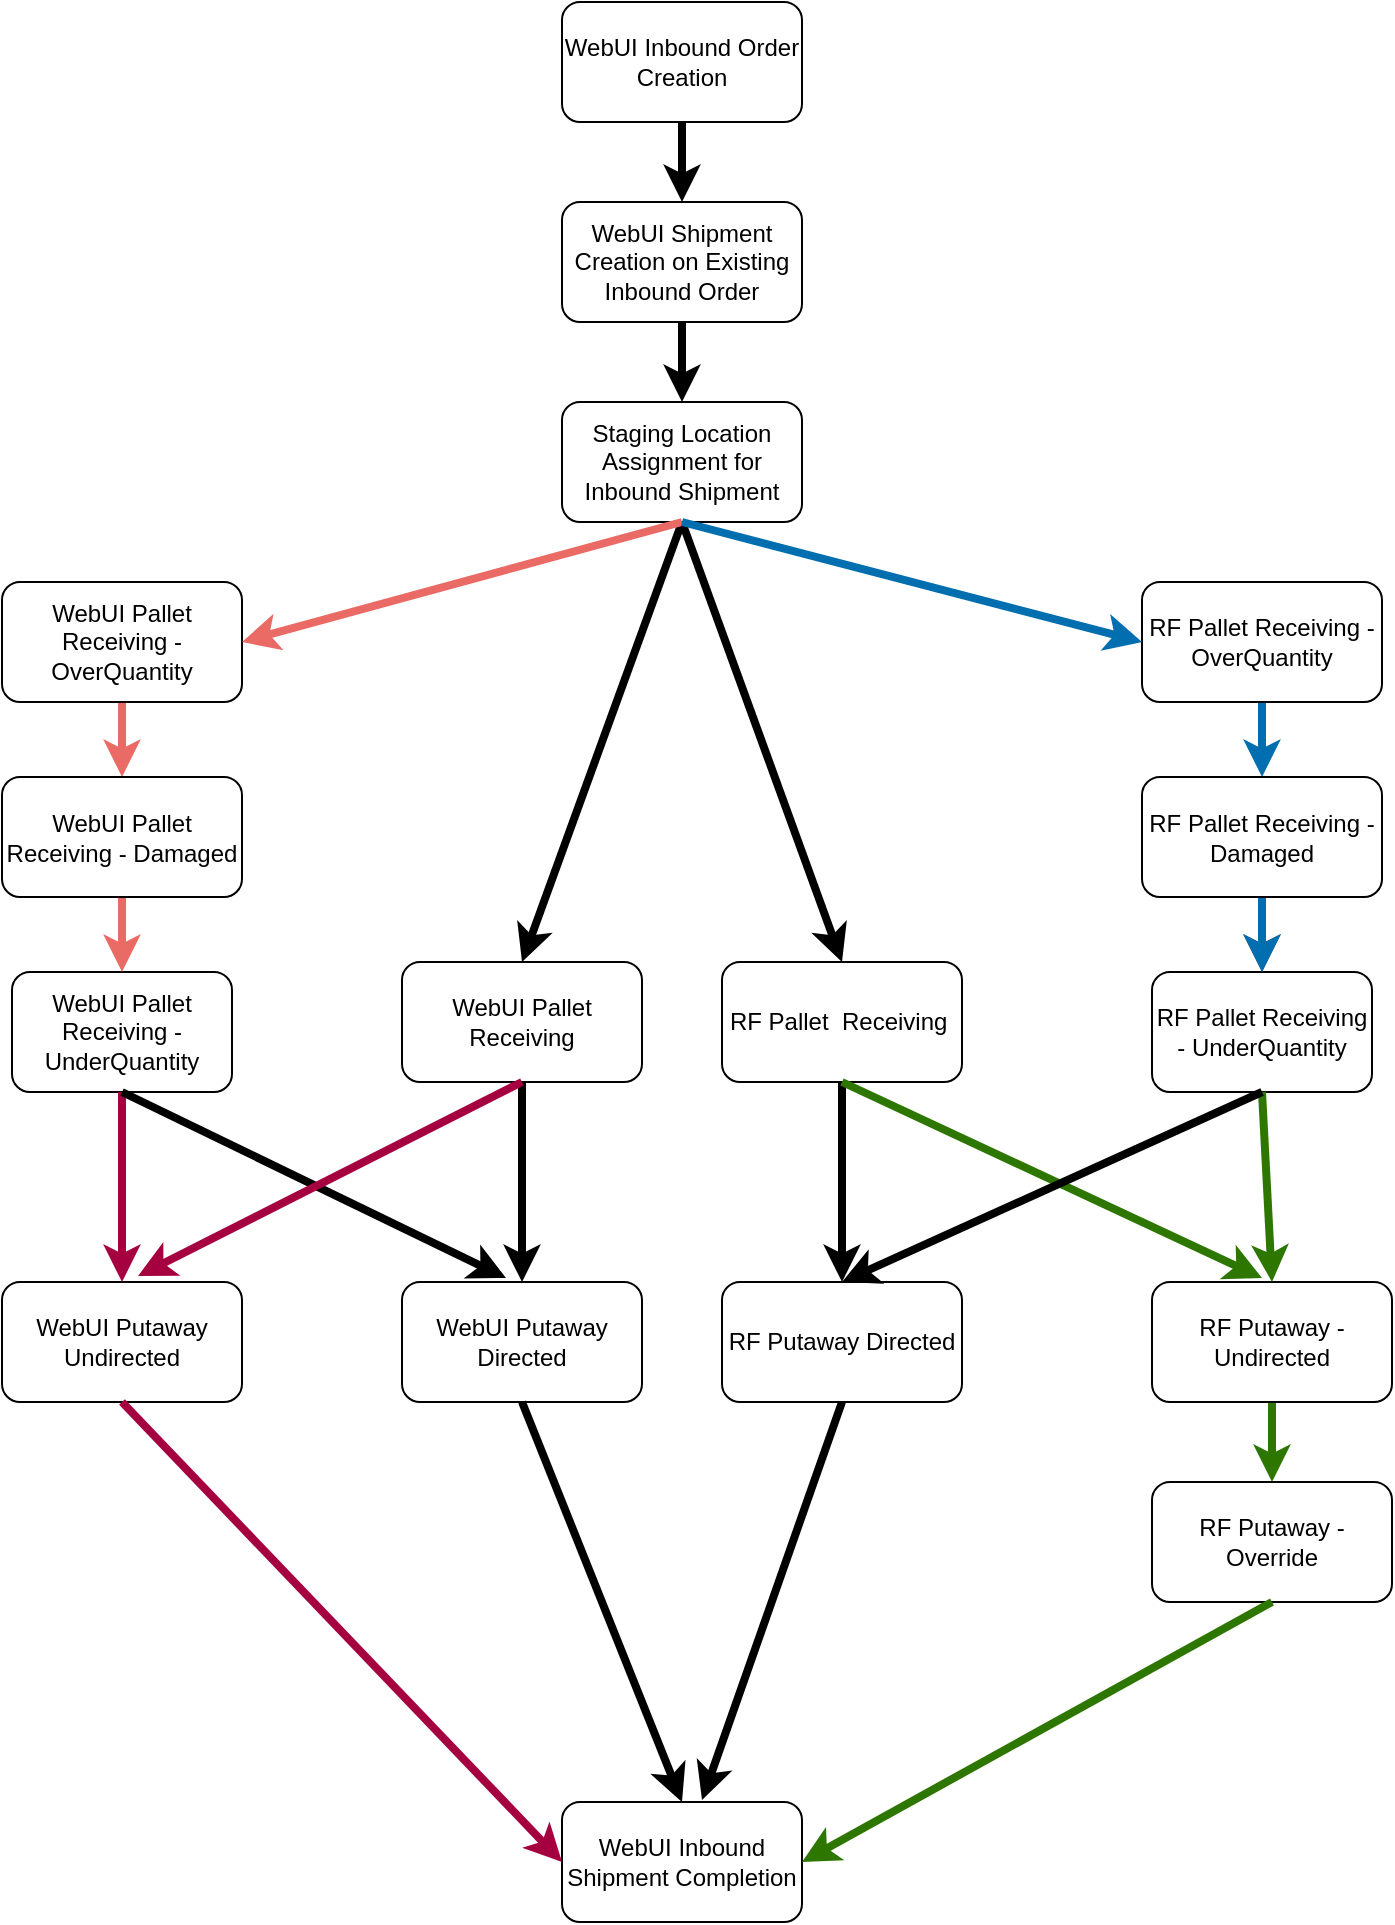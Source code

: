 <mxfile version="12.2.6" type="github" pages="1">
  <diagram id="IdHqrWxbUIfQEn7d7Ye1" name="Page-1">
    <mxGraphModel dx="2258" dy="1848" grid="1" gridSize="10" guides="1" tooltips="1" connect="1" arrows="1" fold="1" page="1" pageScale="1" pageWidth="850" pageHeight="1100" math="0" shadow="0">
      <root>
        <mxCell id="0"/>
        <mxCell id="1" parent="0"/>
        <mxCell id="5MoI0cr_Pmq36j2Hyj8P-24" style="edgeStyle=orthogonalEdgeStyle;rounded=0;orthogonalLoop=1;jettySize=auto;html=1;exitX=0.5;exitY=1;exitDx=0;exitDy=0;entryX=0.5;entryY=0;entryDx=0;entryDy=0;strokeWidth=4;" parent="1" source="5MoI0cr_Pmq36j2Hyj8P-7" target="5MoI0cr_Pmq36j2Hyj8P-15" edge="1">
          <mxGeometry relative="1" as="geometry"/>
        </mxCell>
        <UserObject label="WebUI Shipment Creation on Existing Inbound Order" link="https://jira.int.kn/browse/TCL-3" id="5MoI0cr_Pmq36j2Hyj8P-7">
          <mxCell style="rounded=1;whiteSpace=wrap;html=1;" parent="1" vertex="1">
            <mxGeometry x="200" y="-20" width="120" height="60" as="geometry"/>
          </mxCell>
        </UserObject>
        <mxCell id="5MoI0cr_Pmq36j2Hyj8P-23" style="edgeStyle=orthogonalEdgeStyle;rounded=0;orthogonalLoop=1;jettySize=auto;html=1;exitX=0.5;exitY=1;exitDx=0;exitDy=0;entryX=0.5;entryY=0;entryDx=0;entryDy=0;strokeWidth=4;" parent="1" source="5MoI0cr_Pmq36j2Hyj8P-8" target="5MoI0cr_Pmq36j2Hyj8P-7" edge="1">
          <mxGeometry relative="1" as="geometry"/>
        </mxCell>
        <UserObject label="WebUI Inbound Order Creation" TCL-2="https://jira.int.kn/browse/TCL-2" link="https://jira.int.kn/browse/TCL-2" id="5MoI0cr_Pmq36j2Hyj8P-8">
          <mxCell style="rounded=1;whiteSpace=wrap;html=1;" parent="1" vertex="1">
            <mxGeometry x="200" y="-120" width="120" height="60" as="geometry"/>
          </mxCell>
        </UserObject>
        <mxCell id="5MoI0cr_Pmq36j2Hyj8P-9" value="WebUI Putaway Directed" style="rounded=1;whiteSpace=wrap;html=1;" parent="1" vertex="1">
          <mxGeometry x="120" y="520" width="120" height="60" as="geometry"/>
        </mxCell>
        <UserObject label="" link="https://jira.int.kn/browse/TCL-33" id="b5oXsS9dEN0uz_ecKiTf-13">
          <mxCell style="edgeStyle=orthogonalEdgeStyle;rounded=0;orthogonalLoop=1;jettySize=auto;html=1;strokeColor=#EA6B66;strokeWidth=4;" parent="1" source="5MoI0cr_Pmq36j2Hyj8P-10" target="b5oXsS9dEN0uz_ecKiTf-2" edge="1">
            <mxGeometry relative="1" as="geometry"/>
          </mxCell>
        </UserObject>
        <mxCell id="5MoI0cr_Pmq36j2Hyj8P-10" value="WebUI Pallet Receiving - OverQuantity" style="rounded=1;whiteSpace=wrap;html=1;" parent="1" vertex="1">
          <mxGeometry x="-80" y="170" width="120" height="60" as="geometry"/>
        </mxCell>
        <mxCell id="5MoI0cr_Pmq36j2Hyj8P-14" value="WebUI Pallet Receiving - UnderQuantity" style="rounded=1;whiteSpace=wrap;html=1;" parent="1" vertex="1">
          <mxGeometry x="-75" y="365" width="110" height="60" as="geometry"/>
        </mxCell>
        <UserObject label="Staging Location Assignment for Inbound Shipment" link="https://jira.int.kn/browse/TCL-20" id="5MoI0cr_Pmq36j2Hyj8P-15">
          <mxCell style="rounded=1;whiteSpace=wrap;html=1;" parent="1" vertex="1">
            <mxGeometry x="200" y="80" width="120" height="60" as="geometry"/>
          </mxCell>
        </UserObject>
        <mxCell id="5MoI0cr_Pmq36j2Hyj8P-16" value="WebUI Pallet Receiving" style="rounded=1;whiteSpace=wrap;html=1;" parent="1" vertex="1">
          <mxGeometry x="120" y="360" width="120" height="60" as="geometry"/>
        </mxCell>
        <mxCell id="5MoI0cr_Pmq36j2Hyj8P-21" value="WebUI Inbound Shipment Completion" style="rounded=1;whiteSpace=wrap;html=1;" parent="1" vertex="1">
          <mxGeometry x="200" y="780" width="120" height="60" as="geometry"/>
        </mxCell>
        <mxCell id="b5oXsS9dEN0uz_ecKiTf-1" value="RF Pallet&amp;nbsp; Receiving&amp;nbsp;" style="rounded=1;whiteSpace=wrap;html=1;" parent="1" vertex="1">
          <mxGeometry x="280" y="360" width="120" height="60" as="geometry"/>
        </mxCell>
        <UserObject label="" link="https://jira.int.kn/browse/TCL-24" id="b5oXsS9dEN0uz_ecKiTf-14">
          <mxCell style="edgeStyle=orthogonalEdgeStyle;rounded=0;orthogonalLoop=1;jettySize=auto;html=1;strokeColor=#EA6B66;strokeWidth=4;" parent="1" source="b5oXsS9dEN0uz_ecKiTf-2" target="5MoI0cr_Pmq36j2Hyj8P-14" edge="1">
            <mxGeometry relative="1" as="geometry"/>
          </mxCell>
        </UserObject>
        <mxCell id="b5oXsS9dEN0uz_ecKiTf-2" value="WebUI Pallet Receiving - Damaged" style="rounded=1;whiteSpace=wrap;html=1;" parent="1" vertex="1">
          <mxGeometry x="-80" y="267.5" width="120" height="60" as="geometry"/>
        </mxCell>
        <UserObject label="" link="https://jira.int.kn/browse/TCL-7" id="b5oXsS9dEN0uz_ecKiTf-3">
          <mxCell style="endArrow=classic;html=1;exitX=0.5;exitY=1;exitDx=0;exitDy=0;entryX=0.5;entryY=0;entryDx=0;entryDy=0;strokeWidth=4;" parent="1" source="5MoI0cr_Pmq36j2Hyj8P-15" target="5MoI0cr_Pmq36j2Hyj8P-16" edge="1">
            <mxGeometry width="50" height="50" relative="1" as="geometry">
              <mxPoint x="-160" y="590" as="sourcePoint"/>
              <mxPoint x="-110" y="540" as="targetPoint"/>
            </mxGeometry>
          </mxCell>
        </UserObject>
        <UserObject label="" link="https://jira.int.kn/browse/TCL-10" id="b5oXsS9dEN0uz_ecKiTf-4">
          <mxCell style="endArrow=classic;html=1;entryX=0.5;entryY=0;entryDx=0;entryDy=0;strokeWidth=4;exitX=0.5;exitY=1;exitDx=0;exitDy=0;" parent="1" source="5MoI0cr_Pmq36j2Hyj8P-15" target="b5oXsS9dEN0uz_ecKiTf-1" edge="1">
            <mxGeometry width="50" height="50" relative="1" as="geometry">
              <mxPoint x="290" y="140" as="sourcePoint"/>
              <mxPoint x="-110" y="540" as="targetPoint"/>
            </mxGeometry>
          </mxCell>
        </UserObject>
        <UserObject label="" link="https://jira.int.kn/browse/TCL-23" id="b5oXsS9dEN0uz_ecKiTf-10">
          <mxCell style="endArrow=classic;html=1;fillColor=#fa6800;strokeColor=#EA6B66;rounded=0;strokeWidth=4;exitX=0.5;exitY=1;exitDx=0;exitDy=0;entryX=1;entryY=0.5;entryDx=0;entryDy=0;" parent="1" source="5MoI0cr_Pmq36j2Hyj8P-15" target="5MoI0cr_Pmq36j2Hyj8P-10" edge="1">
            <mxGeometry width="50" height="50" relative="1" as="geometry">
              <mxPoint x="80" y="270" as="sourcePoint"/>
              <mxPoint x="50" y="350" as="targetPoint"/>
            </mxGeometry>
          </mxCell>
        </UserObject>
        <UserObject label="" link="https://jira.int.kn/browse/TCL-12" id="b5oXsS9dEN0uz_ecKiTf-15">
          <mxCell style="edgeStyle=orthogonalEdgeStyle;rounded=0;orthogonalLoop=1;jettySize=auto;html=1;strokeColor=#006EAF;strokeWidth=4;fillColor=#1ba1e2;" parent="1" source="b5oXsS9dEN0uz_ecKiTf-16" target="b5oXsS9dEN0uz_ecKiTf-19" edge="1">
            <mxGeometry relative="1" as="geometry"/>
          </mxCell>
        </UserObject>
        <mxCell id="b5oXsS9dEN0uz_ecKiTf-16" value="RF Pallet Receiving - OverQuantity" style="rounded=1;whiteSpace=wrap;html=1;" parent="1" vertex="1">
          <mxGeometry x="490" y="170" width="120" height="60" as="geometry"/>
        </mxCell>
        <mxCell id="b5oXsS9dEN0uz_ecKiTf-17" value="RF Pallet Receiving - UnderQuantity" style="rounded=1;whiteSpace=wrap;html=1;" parent="1" vertex="1">
          <mxGeometry x="495" y="365" width="110" height="60" as="geometry"/>
        </mxCell>
        <mxCell id="b5oXsS9dEN0uz_ecKiTf-18" value="" style="edgeStyle=orthogonalEdgeStyle;rounded=0;orthogonalLoop=1;jettySize=auto;html=1;strokeColor=#432D57;strokeWidth=4;fillColor=#76608a;" parent="1" source="b5oXsS9dEN0uz_ecKiTf-19" target="b5oXsS9dEN0uz_ecKiTf-17" edge="1">
          <mxGeometry relative="1" as="geometry"/>
        </mxCell>
        <UserObject label="" link="https://jira.int.kn/browse/TCL-37" id="JYQMNiyWjS848OFwvH5i-13">
          <mxCell style="edgeStyle=orthogonalEdgeStyle;rounded=1;orthogonalLoop=1;jettySize=auto;html=1;strokeColor=#006EAF;strokeWidth=4;fillColor=#1ba1e2;" parent="1" source="b5oXsS9dEN0uz_ecKiTf-19" target="b5oXsS9dEN0uz_ecKiTf-17" edge="1">
            <mxGeometry relative="1" as="geometry"/>
          </mxCell>
        </UserObject>
        <mxCell id="b5oXsS9dEN0uz_ecKiTf-19" value="RF Pallet Receiving - Damaged" style="rounded=1;whiteSpace=wrap;html=1;" parent="1" vertex="1">
          <mxGeometry x="490" y="267.5" width="120" height="60" as="geometry"/>
        </mxCell>
        <mxCell id="b5oXsS9dEN0uz_ecKiTf-25" value="RF Putaway Directed" style="rounded=1;whiteSpace=wrap;html=1;" parent="1" vertex="1">
          <mxGeometry x="280" y="520" width="120" height="60" as="geometry"/>
        </mxCell>
        <mxCell id="b5oXsS9dEN0uz_ecKiTf-35" value="WebUI Putaway Undirected" style="rounded=1;whiteSpace=wrap;html=1;" parent="1" vertex="1">
          <mxGeometry x="-80" y="520" width="120" height="60" as="geometry"/>
        </mxCell>
        <UserObject label="" link="https://jira.int.kn/browse/TCL-13" id="EswywsCH6MP6w3gY_hoO-1">
          <mxCell style="edgeStyle=orthogonalEdgeStyle;rounded=0;orthogonalLoop=1;jettySize=auto;html=1;strokeWidth=4;strokeColor=#2D7600;fillColor=#60a917;" parent="1" source="b5oXsS9dEN0uz_ecKiTf-36" target="b5oXsS9dEN0uz_ecKiTf-37" edge="1">
            <mxGeometry relative="1" as="geometry"/>
          </mxCell>
        </UserObject>
        <mxCell id="b5oXsS9dEN0uz_ecKiTf-36" value="RF Putaway - Undirected" style="rounded=1;whiteSpace=wrap;html=1;" parent="1" vertex="1">
          <mxGeometry x="495" y="520" width="120" height="60" as="geometry"/>
        </mxCell>
        <mxCell id="b5oXsS9dEN0uz_ecKiTf-37" value="RF Putaway - Override" style="rounded=1;whiteSpace=wrap;html=1;" parent="1" vertex="1">
          <mxGeometry x="495" y="620" width="120" height="60" as="geometry"/>
        </mxCell>
        <mxCell id="b5oXsS9dEN0uz_ecKiTf-41" value="" style="endArrow=classic;html=1;strokeColor=#2D7600;strokeWidth=4;entryX=0.5;entryY=0;entryDx=0;entryDy=0;exitX=0.5;exitY=1;exitDx=0;exitDy=0;fillColor=#60a917;" parent="1" source="b5oXsS9dEN0uz_ecKiTf-17" target="b5oXsS9dEN0uz_ecKiTf-36" edge="1">
          <mxGeometry width="50" height="50" relative="1" as="geometry">
            <mxPoint x="260" y="490" as="sourcePoint"/>
            <mxPoint x="430" y="620" as="targetPoint"/>
          </mxGeometry>
        </mxCell>
        <UserObject label="" id="b5oXsS9dEN0uz_ecKiTf-42">
          <mxCell style="endArrow=classic;html=1;strokeColor=#2D7600;strokeWidth=4;exitX=0.5;exitY=1;exitDx=0;exitDy=0;entryX=1;entryY=0.5;entryDx=0;entryDy=0;fillColor=#60a917;" parent="1" source="b5oXsS9dEN0uz_ecKiTf-37" target="5MoI0cr_Pmq36j2Hyj8P-21" edge="1">
            <mxGeometry width="50" height="50" relative="1" as="geometry">
              <mxPoint x="-50" y="890" as="sourcePoint"/>
              <mxPoint x="340" y="970" as="targetPoint"/>
            </mxGeometry>
          </mxCell>
        </UserObject>
        <UserObject label="" link="https://jira.int.kn/browse/TCL-6" id="b5oXsS9dEN0uz_ecKiTf-43">
          <mxCell style="endArrow=classic;html=1;entryX=0.5;entryY=0;entryDx=0;entryDy=0;strokeWidth=4;exitX=0.5;exitY=1;exitDx=0;exitDy=0;" parent="1" source="5MoI0cr_Pmq36j2Hyj8P-16" target="5MoI0cr_Pmq36j2Hyj8P-9" edge="1">
            <mxGeometry width="50" height="50" relative="1" as="geometry">
              <mxPoint x="10" y="430" as="sourcePoint"/>
              <mxPoint x="240" y="450" as="targetPoint"/>
              <Array as="points"/>
            </mxGeometry>
          </mxCell>
        </UserObject>
        <UserObject label="" link="https://jira.int.kn/browse/TCL-11" id="b5oXsS9dEN0uz_ecKiTf-44">
          <mxCell style="endArrow=classic;html=1;entryX=0.5;entryY=0;entryDx=0;entryDy=0;strokeWidth=4;exitX=0.5;exitY=1;exitDx=0;exitDy=0;" parent="1" source="b5oXsS9dEN0uz_ecKiTf-1" target="b5oXsS9dEN0uz_ecKiTf-25" edge="1">
            <mxGeometry width="50" height="50" relative="1" as="geometry">
              <mxPoint x="520" y="430" as="sourcePoint"/>
              <mxPoint x="250" y="460" as="targetPoint"/>
            </mxGeometry>
          </mxCell>
        </UserObject>
        <mxCell id="b5oXsS9dEN0uz_ecKiTf-47" value="" style="endArrow=classic;html=1;strokeColor=#A50040;strokeWidth=4;exitX=0.5;exitY=1;exitDx=0;exitDy=0;entryX=0;entryY=0.5;entryDx=0;entryDy=0;fillColor=#d80073;" parent="1" source="b5oXsS9dEN0uz_ecKiTf-35" target="5MoI0cr_Pmq36j2Hyj8P-21" edge="1">
          <mxGeometry width="50" height="50" relative="1" as="geometry">
            <mxPoint x="-80" y="890" as="sourcePoint"/>
            <mxPoint x="-30" y="840" as="targetPoint"/>
          </mxGeometry>
        </mxCell>
        <UserObject label="" link="https://jira.int.kn/browse/TCL-22" id="b5oXsS9dEN0uz_ecKiTf-48">
          <mxCell style="endArrow=classic;html=1;strokeColor=#A50040;strokeWidth=4;fillColor=#d80073;exitX=0.5;exitY=1;exitDx=0;exitDy=0;" parent="1" source="5MoI0cr_Pmq36j2Hyj8P-14" edge="1">
            <mxGeometry width="50" height="50" relative="1" as="geometry">
              <mxPoint x="-20" y="430" as="sourcePoint"/>
              <mxPoint x="-20" y="520" as="targetPoint"/>
            </mxGeometry>
          </mxCell>
        </UserObject>
        <UserObject label="" link="https://jira.int.kn/browse/TCL-15" id="b5oXsS9dEN0uz_ecKiTf-51">
          <mxCell style="endArrow=classic;html=1;strokeColor=#006EAF;strokeWidth=4;exitX=0.5;exitY=1;exitDx=0;exitDy=0;entryX=0;entryY=0.5;entryDx=0;entryDy=0;fillColor=#1ba1e2;" parent="1" source="5MoI0cr_Pmq36j2Hyj8P-15" target="b5oXsS9dEN0uz_ecKiTf-16" edge="1">
            <mxGeometry width="50" height="50" relative="1" as="geometry">
              <mxPoint x="430" y="312.381" as="sourcePoint"/>
              <mxPoint x="480" y="210" as="targetPoint"/>
              <Array as="points"/>
            </mxGeometry>
          </mxCell>
        </UserObject>
        <mxCell id="JYQMNiyWjS848OFwvH5i-19" value="" style="endArrow=classic;html=1;exitX=0.5;exitY=1;exitDx=0;exitDy=0;strokeWidth=4;entryX=0.5;entryY=0;entryDx=0;entryDy=0;" parent="1" source="5MoI0cr_Pmq36j2Hyj8P-9" target="5MoI0cr_Pmq36j2Hyj8P-21" edge="1">
          <mxGeometry width="50" height="50" relative="1" as="geometry">
            <mxPoint x="180" y="837.5" as="sourcePoint"/>
            <mxPoint x="240" y="770" as="targetPoint"/>
          </mxGeometry>
        </mxCell>
        <mxCell id="JYQMNiyWjS848OFwvH5i-20" value="" style="endArrow=classic;html=1;exitX=0.5;exitY=1;exitDx=0;exitDy=0;strokeWidth=4;" parent="1" source="b5oXsS9dEN0uz_ecKiTf-25" edge="1">
          <mxGeometry width="50" height="50" relative="1" as="geometry">
            <mxPoint x="340" y="837.5" as="sourcePoint"/>
            <mxPoint x="270" y="779" as="targetPoint"/>
            <Array as="points"/>
          </mxGeometry>
        </mxCell>
        <UserObject label="" link="https://jira.int.kn/browse/TCL-6" id="7n2FkQC8mooo1PTAr7fR-5">
          <mxCell style="endArrow=classic;html=1;strokeWidth=4;exitX=0.5;exitY=1;exitDx=0;exitDy=0;" parent="1" source="5MoI0cr_Pmq36j2Hyj8P-14" edge="1">
            <mxGeometry width="50" height="50" relative="1" as="geometry">
              <mxPoint x="-20" y="430" as="sourcePoint"/>
              <mxPoint x="172" y="518" as="targetPoint"/>
              <Array as="points"/>
            </mxGeometry>
          </mxCell>
        </UserObject>
        <UserObject label="" link="https://jira.int.kn/browse/TCL-22" id="7n2FkQC8mooo1PTAr7fR-6">
          <mxCell style="endArrow=classic;html=1;strokeColor=#A50040;strokeWidth=4;fillColor=#d80073;exitX=0.5;exitY=1;exitDx=0;exitDy=0;entryX=0.567;entryY=-0.05;entryDx=0;entryDy=0;entryPerimeter=0;" parent="1" source="5MoI0cr_Pmq36j2Hyj8P-16" target="b5oXsS9dEN0uz_ecKiTf-35" edge="1">
            <mxGeometry width="50" height="50" relative="1" as="geometry">
              <mxPoint x="140" y="440" as="sourcePoint"/>
              <mxPoint x="140" y="535" as="targetPoint"/>
            </mxGeometry>
          </mxCell>
        </UserObject>
        <mxCell id="7n2FkQC8mooo1PTAr7fR-7" value="" style="endArrow=classic;html=1;strokeColor=#2D7600;strokeWidth=4;exitX=0.5;exitY=1;exitDx=0;exitDy=0;fillColor=#60a917;" parent="1" source="b5oXsS9dEN0uz_ecKiTf-1" edge="1">
          <mxGeometry width="50" height="50" relative="1" as="geometry">
            <mxPoint x="360" y="450" as="sourcePoint"/>
            <mxPoint x="550" y="518" as="targetPoint"/>
          </mxGeometry>
        </mxCell>
        <UserObject label="" link="https://jira.int.kn/browse/TCL-11" id="7n2FkQC8mooo1PTAr7fR-8">
          <mxCell style="endArrow=classic;html=1;strokeWidth=4;exitX=0.5;exitY=1;exitDx=0;exitDy=0;" parent="1" source="b5oXsS9dEN0uz_ecKiTf-17" edge="1">
            <mxGeometry width="50" height="50" relative="1" as="geometry">
              <mxPoint x="550" y="430" as="sourcePoint"/>
              <mxPoint x="340" y="520" as="targetPoint"/>
            </mxGeometry>
          </mxCell>
        </UserObject>
      </root>
    </mxGraphModel>
  </diagram>
</mxfile>
